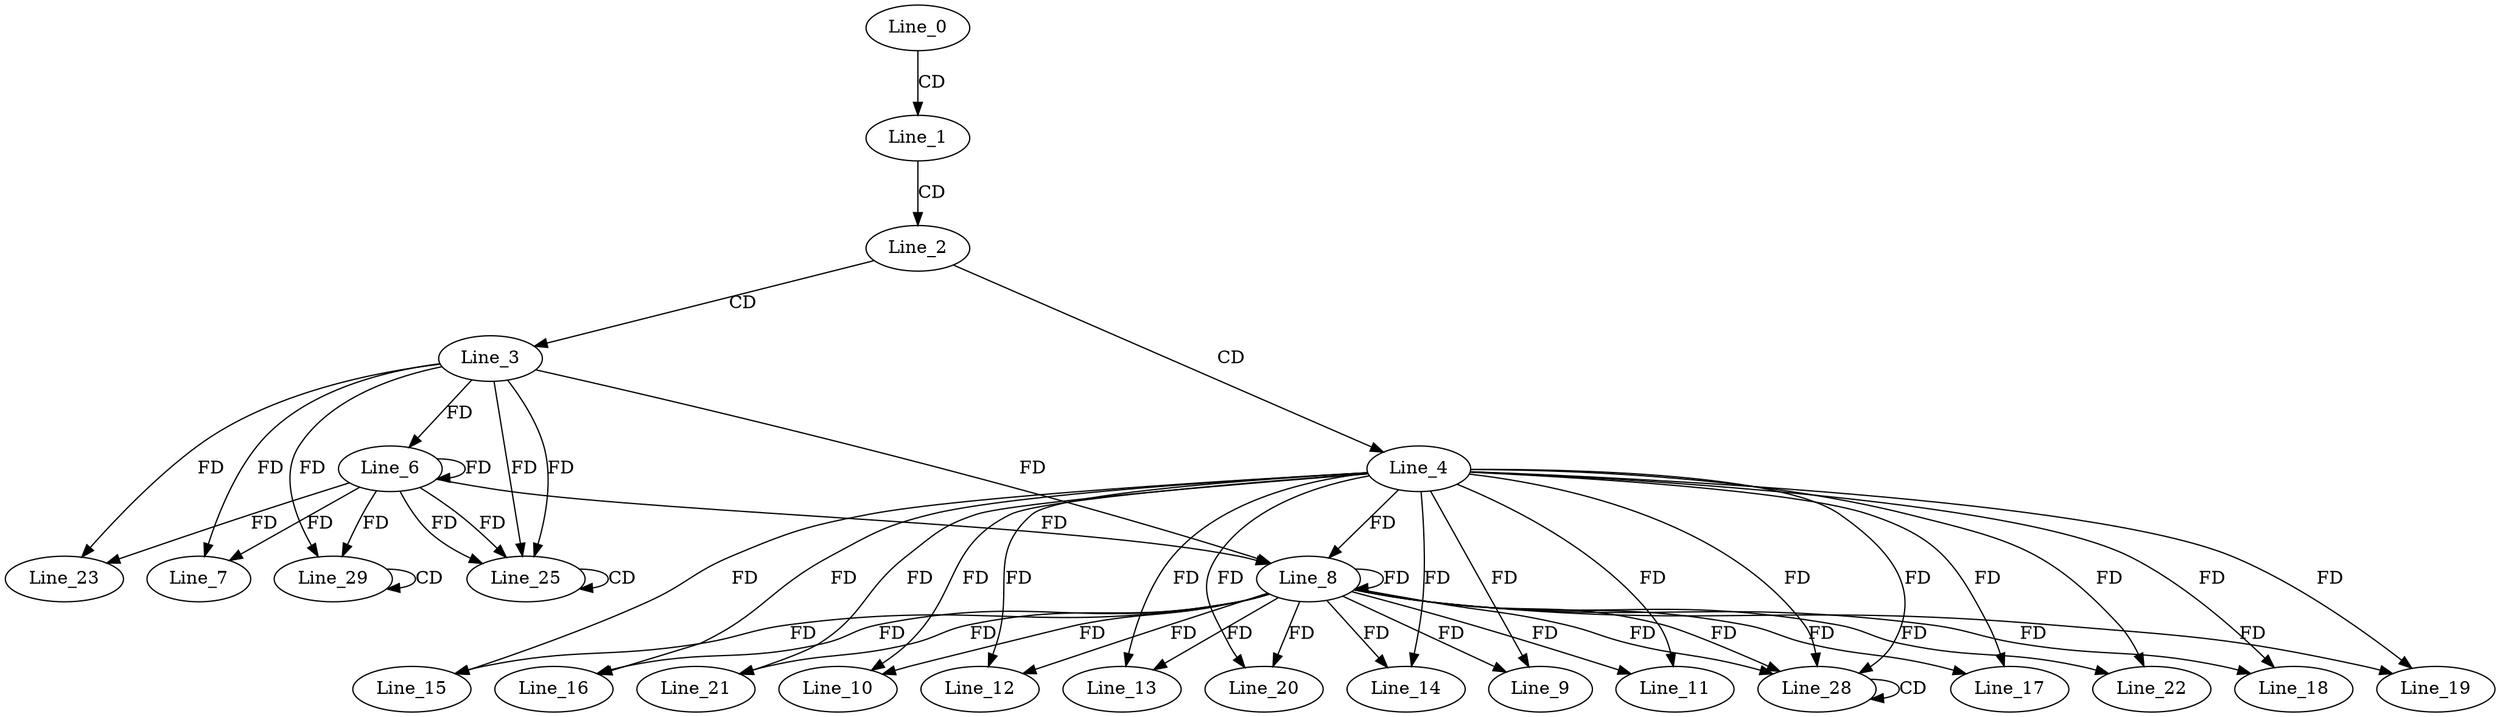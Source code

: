 digraph G {
  Line_0;
  Line_1;
  Line_2;
  Line_3;
  Line_4;
  Line_6;
  Line_6;
  Line_7;
  Line_8;
  Line_8;
  Line_9;
  Line_10;
  Line_11;
  Line_12;
  Line_13;
  Line_14;
  Line_15;
  Line_16;
  Line_17;
  Line_18;
  Line_19;
  Line_20;
  Line_21;
  Line_22;
  Line_23;
  Line_25;
  Line_25;
  Line_28;
  Line_28;
  Line_29;
  Line_29;
  Line_0 -> Line_1 [ label="CD" ];
  Line_1 -> Line_2 [ label="CD" ];
  Line_2 -> Line_3 [ label="CD" ];
  Line_2 -> Line_4 [ label="CD" ];
  Line_3 -> Line_6 [ label="FD" ];
  Line_6 -> Line_6 [ label="FD" ];
  Line_3 -> Line_7 [ label="FD" ];
  Line_6 -> Line_7 [ label="FD" ];
  Line_4 -> Line_8 [ label="FD" ];
  Line_8 -> Line_8 [ label="FD" ];
  Line_3 -> Line_8 [ label="FD" ];
  Line_6 -> Line_8 [ label="FD" ];
  Line_4 -> Line_9 [ label="FD" ];
  Line_8 -> Line_9 [ label="FD" ];
  Line_4 -> Line_10 [ label="FD" ];
  Line_8 -> Line_10 [ label="FD" ];
  Line_4 -> Line_11 [ label="FD" ];
  Line_8 -> Line_11 [ label="FD" ];
  Line_4 -> Line_12 [ label="FD" ];
  Line_8 -> Line_12 [ label="FD" ];
  Line_4 -> Line_13 [ label="FD" ];
  Line_8 -> Line_13 [ label="FD" ];
  Line_4 -> Line_14 [ label="FD" ];
  Line_8 -> Line_14 [ label="FD" ];
  Line_4 -> Line_15 [ label="FD" ];
  Line_8 -> Line_15 [ label="FD" ];
  Line_4 -> Line_16 [ label="FD" ];
  Line_8 -> Line_16 [ label="FD" ];
  Line_4 -> Line_17 [ label="FD" ];
  Line_8 -> Line_17 [ label="FD" ];
  Line_4 -> Line_18 [ label="FD" ];
  Line_8 -> Line_18 [ label="FD" ];
  Line_4 -> Line_19 [ label="FD" ];
  Line_8 -> Line_19 [ label="FD" ];
  Line_4 -> Line_20 [ label="FD" ];
  Line_8 -> Line_20 [ label="FD" ];
  Line_4 -> Line_21 [ label="FD" ];
  Line_8 -> Line_21 [ label="FD" ];
  Line_4 -> Line_22 [ label="FD" ];
  Line_8 -> Line_22 [ label="FD" ];
  Line_3 -> Line_23 [ label="FD" ];
  Line_6 -> Line_23 [ label="FD" ];
  Line_3 -> Line_25 [ label="FD" ];
  Line_6 -> Line_25 [ label="FD" ];
  Line_25 -> Line_25 [ label="CD" ];
  Line_3 -> Line_25 [ label="FD" ];
  Line_6 -> Line_25 [ label="FD" ];
  Line_4 -> Line_28 [ label="FD" ];
  Line_8 -> Line_28 [ label="FD" ];
  Line_28 -> Line_28 [ label="CD" ];
  Line_4 -> Line_28 [ label="FD" ];
  Line_8 -> Line_28 [ label="FD" ];
  Line_29 -> Line_29 [ label="CD" ];
  Line_3 -> Line_29 [ label="FD" ];
  Line_6 -> Line_29 [ label="FD" ];
}
